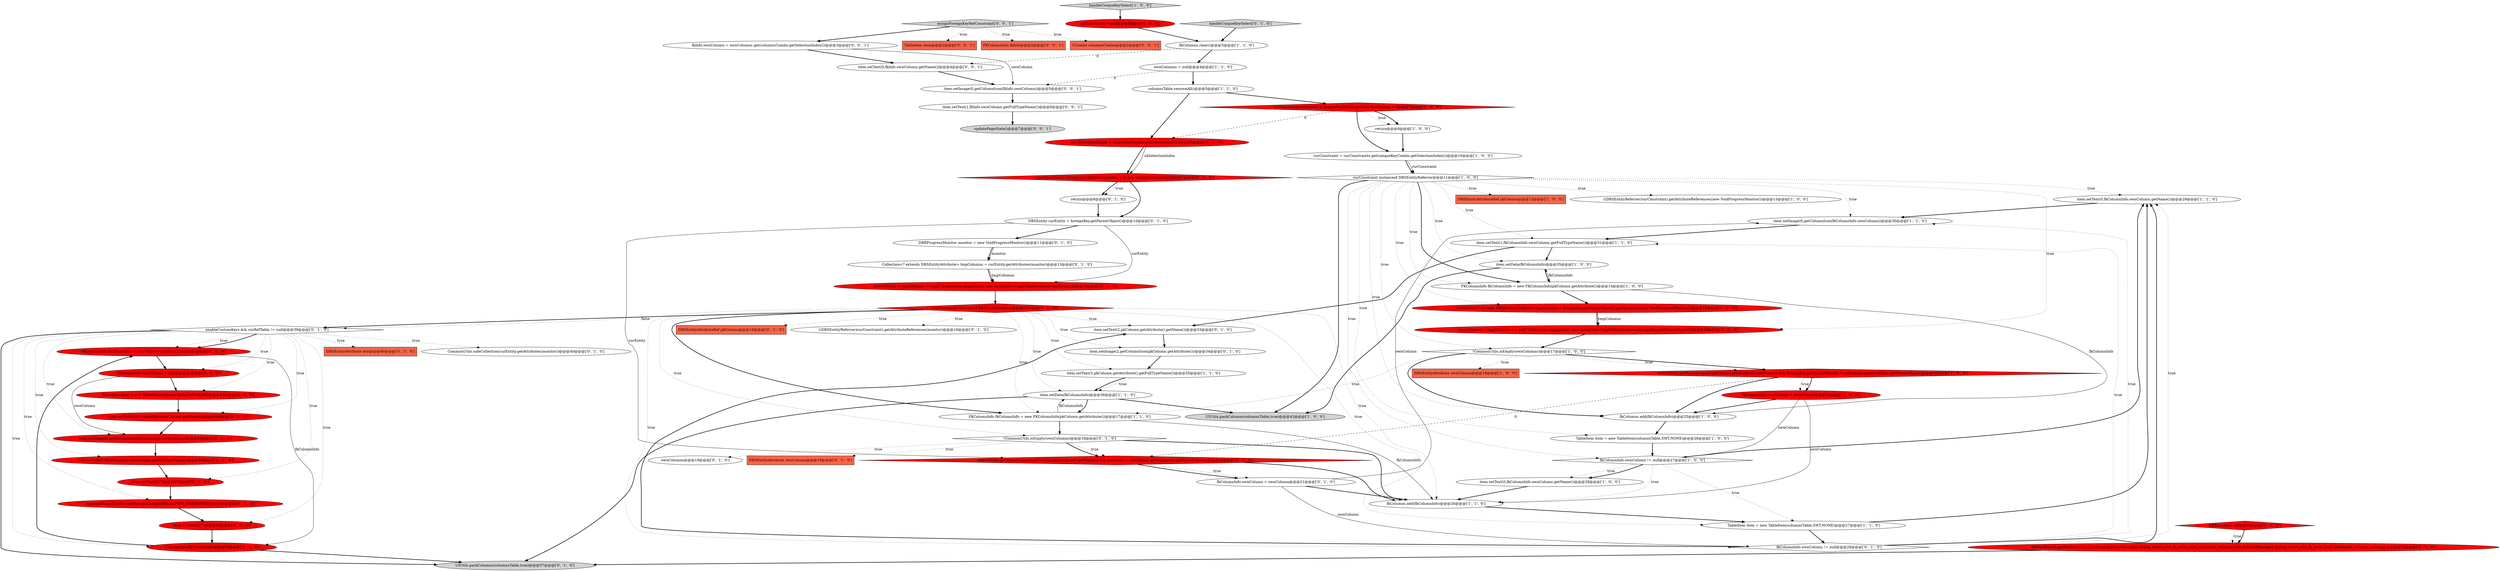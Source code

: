 digraph {
9 [style = filled, label = "item.setText(0,fkColumnInfo.ownColumn.getName())@@@29@@@['1', '1', '0']", fillcolor = white, shape = ellipse image = "AAA0AAABBB1BBB"];
55 [style = filled, label = "Collection<? extends DBSEntityAttribute> tmpColumns = curEntity.getAttributes(monitor)@@@13@@@['0', '1', '0']", fillcolor = white, shape = ellipse image = "AAA0AAABBB2BBB"];
61 [style = filled, label = "DBSEntityAttribute ownColumn@@@19@@@['0', '1', '0']", fillcolor = tomato, shape = box image = "AAA0AAABBB2BBB"];
49 [style = filled, label = "FKColumnInfo fkColumnInfo = new FKColumnInfo(null)@@@41@@@['0', '1', '0']", fillcolor = red, shape = ellipse image = "AAA1AAABBB2BBB"];
69 [style = filled, label = "CCombo columnsCombo@@@2@@@['0', '0', '1']", fillcolor = tomato, shape = box image = "AAA0AAABBB3BBB"];
29 [style = filled, label = "curConstraint = curConstraints.get(uniqueKeyCombo.getSelectionIndex())@@@10@@@['1', '0', '0']", fillcolor = white, shape = ellipse image = "AAA0AAABBB1BBB"];
36 [style = filled, label = "fkColumnInfo.ownColumn = ownColumn@@@21@@@['0', '1', '0']", fillcolor = white, shape = ellipse image = "AAA0AAABBB2BBB"];
25 [style = filled, label = "curConstraints.isEmpty() || uniqueKeyCombo.getSelectionIndex() < 0@@@7@@@['1', '0', '0']", fillcolor = red, shape = diamond image = "AAA1AAABBB1BBB"];
70 [style = filled, label = "fkInfo.ownColumn = ownColumns.get(columnsCombo.getSelectionIndex())@@@3@@@['0', '0', '1']", fillcolor = white, shape = ellipse image = "AAA0AAABBB3BBB"];
57 [style = filled, label = "TableItem item = new TableItem(columnsTable,SWT.NONE)@@@43@@@['0', '1', '0']", fillcolor = red, shape = ellipse image = "AAA1AAABBB2BBB"];
0 [style = filled, label = "TableItem item = new TableItem(columnsTable,SWT.NONE)@@@27@@@['1', '1', '0']", fillcolor = white, shape = ellipse image = "AAA0AAABBB1BBB"];
50 [style = filled, label = "item.setText(2,pkColumn.getAttribute().getName())@@@33@@@['0', '1', '0']", fillcolor = white, shape = ellipse image = "AAA0AAABBB2BBB"];
16 [style = filled, label = "FKColumnInfo fkColumnInfo = new FKColumnInfo(pkColumn.getAttribute())@@@17@@@['1', '1', '0']", fillcolor = white, shape = ellipse image = "AAA0AAABBB1BBB"];
23 [style = filled, label = "item.setData(fkColumnInfo)@@@35@@@['1', '0', '0']", fillcolor = white, shape = ellipse image = "AAA0AAABBB1BBB"];
31 [style = filled, label = "fkColumns.clear()@@@3@@@['1', '1', '0']", fillcolor = white, shape = ellipse image = "AAA0AAABBB1BBB"];
22 [style = filled, label = "fkColumnInfo.ownColumn = ownColumn@@@20@@@['1', '0', '0']", fillcolor = red, shape = ellipse image = "AAA1AAABBB1BBB"];
52 [style = filled, label = "fkColumnInfo.ownColumn = attr@@@42@@@['0', '1', '0']", fillcolor = red, shape = ellipse image = "AAA1AAABBB2BBB"];
13 [style = filled, label = "DBSEntityAttributeRef pkColumn@@@13@@@['1', '0', '0']", fillcolor = tomato, shape = box image = "AAA0AAABBB1BBB"];
18 [style = filled, label = "item.setImage(0,getColumnIcon(fkColumnInfo.ownColumn))@@@30@@@['1', '1', '0']", fillcolor = white, shape = ellipse image = "AAA0AAABBB1BBB"];
56 [style = filled, label = "UIUtils.packColumns(columnsTable,true)@@@57@@@['0', '1', '0']", fillcolor = lightgray, shape = ellipse image = "AAA0AAABBB2BBB"];
68 [style = filled, label = "TableItem item@@@2@@@['0', '0', '1']", fillcolor = tomato, shape = box image = "AAA0AAABBB3BBB"];
45 [style = filled, label = "(curConstraints.isEmpty() || ukSelectionIndex < 0) && !enableCustomKeys@@@7@@@['0', '1', '0']", fillcolor = red, shape = diamond image = "AAA1AAABBB2BBB"];
1 [style = filled, label = "columnsTable.removeAll()@@@5@@@['1', '1', '0']", fillcolor = white, shape = ellipse image = "AAA0AAABBB1BBB"];
27 [style = filled, label = "Collection<? extends DBSEntityAttribute> tmpColumns = foreignKey.getParentObject().getAttributes(new VoidProgressMonitor())@@@15@@@['1', '0', '0']", fillcolor = red, shape = ellipse image = "AAA1AAABBB1BBB"];
21 [style = filled, label = "ownColumn.getName().equals(pkColumn.getAttribute().getName()) && foreignKey.getParentObject() != pkColumn.getAttribute().getParentObject()@@@19@@@['1', '0', '0']", fillcolor = red, shape = diamond image = "AAA1AAABBB1BBB"];
53 [style = filled, label = "item.setText(0,fkColumnInfo.ownColumn.getName())@@@44@@@['0', '1', '0']", fillcolor = red, shape = ellipse image = "AAA1AAABBB2BBB"];
46 [style = filled, label = "curConstraint instanceof DBSEntityReferrer@@@15@@@['0', '1', '0']", fillcolor = red, shape = diamond image = "AAA1AAABBB2BBB"];
58 [style = filled, label = "item.setText(1,fkColumnInfo.ownColumn.getFullTypeName())@@@46@@@['0', '1', '0']", fillcolor = red, shape = ellipse image = "AAA1AAABBB2BBB"];
20 [style = filled, label = "curConstraint instanceof DBSEntityReferrer@@@11@@@['1', '0', '0']", fillcolor = white, shape = diamond image = "AAA0AAABBB1BBB"];
3 [style = filled, label = "fkColumns.add(fkColumnInfo)@@@26@@@['1', '1', '0']", fillcolor = white, shape = ellipse image = "AAA0AAABBB1BBB"];
43 [style = filled, label = "DBSEntityAttributeRef pkColumn@@@16@@@['0', '1', '0']", fillcolor = tomato, shape = box image = "AAA1AAABBB2BBB"];
66 [style = filled, label = "DBSEntity curEntity = foreignKey.getParentObject()@@@10@@@['0', '1', '0']", fillcolor = white, shape = ellipse image = "AAA0AAABBB2BBB"];
40 [style = filled, label = "item.setImage(0,getColumnIcon(fkColumnInfo.ownColumn))@@@45@@@['0', '1', '0']", fillcolor = red, shape = ellipse image = "AAA1AAABBB2BBB"];
41 [style = filled, label = "DBSEntityAttribute attr@@@40@@@['0', '1', '0']", fillcolor = tomato, shape = box image = "AAA0AAABBB2BBB"];
38 [style = filled, label = "DBException e@@@54@@@['0', '1', '0']", fillcolor = red, shape = diamond image = "AAA1AAABBB2BBB"];
14 [style = filled, label = "item.setText(1,fkColumnInfo.ownColumn.getFullTypeName())@@@31@@@['1', '1', '0']", fillcolor = white, shape = ellipse image = "AAA0AAABBB1BBB"];
11 [style = filled, label = "FKColumnInfo fkColumnInfo = new FKColumnInfo(pkColumn.getAttribute())@@@14@@@['1', '0', '0']", fillcolor = white, shape = ellipse image = "AAA0AAABBB1BBB"];
62 [style = filled, label = "ownColumn.getName().equals(pkColumn.getAttribute().getName()) && curEntity != pkColumn.getAttribute().getParentObject()@@@20@@@['0', '1', '0']", fillcolor = red, shape = diamond image = "AAA1AAABBB2BBB"];
17 [style = filled, label = "UIUtils.packColumns(columnsTable,true)@@@42@@@['1', '0', '0']", fillcolor = lightgray, shape = ellipse image = "AAA0AAABBB1BBB"];
63 [style = filled, label = "return@@@8@@@['0', '1', '0']", fillcolor = white, shape = ellipse image = "AAA0AAABBB2BBB"];
75 [style = filled, label = "assignForeignKeyRefConstraint['0', '0', '1']", fillcolor = lightgray, shape = diamond image = "AAA0AAABBB3BBB"];
59 [style = filled, label = "ownColumns = tmpColumns == null? Collections.emptyList(): new ArrayList<>(getValidAttributes(curEntity))@@@14@@@['0', '1', '0']", fillcolor = red, shape = ellipse image = "AAA1AAABBB2BBB"];
65 [style = filled, label = "int ukSelectionIndex = uniqueKeyCombo.getSelectionIndex()@@@6@@@['0', '1', '0']", fillcolor = red, shape = ellipse image = "AAA1AAABBB2BBB"];
73 [style = filled, label = "item.setText(0,fkInfo.ownColumn.getName())@@@4@@@['0', '0', '1']", fillcolor = white, shape = ellipse image = "AAA0AAABBB3BBB"];
6 [style = filled, label = "TableItem item = new TableItem(columnsTable,SWT.NONE)@@@26@@@['1', '0', '0']", fillcolor = white, shape = ellipse image = "AAA0AAABBB1BBB"];
37 [style = filled, label = "item.setText(2,\"\")@@@47@@@['0', '1', '0']", fillcolor = red, shape = ellipse image = "AAA1AAABBB2BBB"];
47 [style = filled, label = "item.setImage(2,DBeaverIcons.getImage(DBIcon.TYPE_UNKNOWN))@@@48@@@['0', '1', '0']", fillcolor = red, shape = ellipse image = "AAA1AAABBB2BBB"];
67 [style = filled, label = "FKColumnInfo fkInfo@@@2@@@['0', '0', '1']", fillcolor = tomato, shape = box image = "AAA0AAABBB3BBB"];
7 [style = filled, label = "((DBSEntityReferrer)curConstraint).getAttributeReferences(new VoidProgressMonitor())@@@13@@@['1', '0', '0']", fillcolor = white, shape = ellipse image = "AAA0AAABBB1BBB"];
10 [style = filled, label = "fkColumns.add(fkColumnInfo)@@@25@@@['1', '0', '0']", fillcolor = white, shape = ellipse image = "AAA0AAABBB1BBB"];
8 [style = filled, label = "item.setData(fkColumnInfo)@@@36@@@['1', '1', '0']", fillcolor = white, shape = ellipse image = "AAA0AAABBB1BBB"];
15 [style = filled, label = "DBSEntityAttribute ownColumn@@@18@@@['1', '0', '0']", fillcolor = tomato, shape = box image = "AAA0AAABBB1BBB"];
44 [style = filled, label = "item.setImage(2,getColumnIcon(pkColumn.getAttribute()))@@@34@@@['0', '1', '0']", fillcolor = white, shape = ellipse image = "AAA0AAABBB2BBB"];
72 [style = filled, label = "item.setText(1,fkInfo.ownColumn.getFullTypeName())@@@6@@@['0', '0', '1']", fillcolor = white, shape = ellipse image = "AAA0AAABBB3BBB"];
2 [style = filled, label = "fkColumnInfo.ownColumn != null@@@27@@@['1', '0', '0']", fillcolor = white, shape = diamond image = "AAA0AAABBB1BBB"];
5 [style = filled, label = "!CommonUtils.isEmpty(ownColumns)@@@17@@@['1', '0', '0']", fillcolor = white, shape = diamond image = "AAA0AAABBB1BBB"];
12 [style = filled, label = "curConstraint = null@@@3@@@['1', '0', '0']", fillcolor = red, shape = ellipse image = "AAA1AAABBB1BBB"];
32 [style = filled, label = "enableCustomKeys && curRefTable != null@@@39@@@['0', '1', '0']", fillcolor = white, shape = diamond image = "AAA0AAABBB2BBB"];
71 [style = filled, label = "item.setImage(0,getColumnIcon(fkInfo.ownColumn))@@@5@@@['0', '0', '1']", fillcolor = white, shape = ellipse image = "AAA0AAABBB3BBB"];
39 [style = filled, label = "fkColumnInfo.ownColumn != null@@@28@@@['0', '1', '0']", fillcolor = white, shape = diamond image = "AAA0AAABBB2BBB"];
4 [style = filled, label = "ownColumns = tmpColumns == null? Collections.emptyList(): new ArrayList<>(getValidAttributes(foreignKey.getParentObject()))@@@16@@@['1', '0', '0']", fillcolor = red, shape = ellipse image = "AAA1AAABBB1BBB"];
34 [style = filled, label = "((DBSEntityReferrer)curConstraint).getAttributeReferences(monitor)@@@16@@@['0', '1', '0']", fillcolor = white, shape = ellipse image = "AAA0AAABBB2BBB"];
24 [style = filled, label = "return@@@8@@@['1', '0', '0']", fillcolor = white, shape = ellipse image = "AAA0AAABBB1BBB"];
42 [style = filled, label = "!CommonUtils.isEmpty(ownColumns)@@@18@@@['0', '1', '0']", fillcolor = white, shape = diamond image = "AAA0AAABBB2BBB"];
30 [style = filled, label = "item.setText(0,fkColumnInfo.ownColumn.getName())@@@28@@@['1', '0', '0']", fillcolor = white, shape = ellipse image = "AAA0AAABBB1BBB"];
33 [style = filled, label = "ownColumns@@@19@@@['0', '1', '0']", fillcolor = white, shape = ellipse image = "AAA0AAABBB2BBB"];
35 [style = filled, label = "DBRProgressMonitor monitor = new VoidProgressMonitor()@@@11@@@['0', '1', '0']", fillcolor = white, shape = ellipse image = "AAA0AAABBB2BBB"];
54 [style = filled, label = "CommonUtils.safeCollection(curEntity.getAttributes(monitor))@@@40@@@['0', '1', '0']", fillcolor = white, shape = ellipse image = "AAA0AAABBB2BBB"];
64 [style = filled, label = "item.setText(3,\"\")@@@49@@@['0', '1', '0']", fillcolor = red, shape = ellipse image = "AAA1AAABBB2BBB"];
51 [style = filled, label = "handleUniqueKeySelect['0', '1', '0']", fillcolor = lightgray, shape = diamond image = "AAA0AAABBB2BBB"];
28 [style = filled, label = "ownColumns = null@@@4@@@['1', '1', '0']", fillcolor = white, shape = ellipse image = "AAA0AAABBB1BBB"];
74 [style = filled, label = "updatePageState()@@@7@@@['0', '0', '1']", fillcolor = lightgray, shape = ellipse image = "AAA0AAABBB3BBB"];
60 [style = filled, label = "item.setData(fkColumnInfo)@@@50@@@['0', '1', '0']", fillcolor = red, shape = ellipse image = "AAA1AAABBB2BBB"];
19 [style = filled, label = "handleUniqueKeySelect['1', '0', '0']", fillcolor = lightgray, shape = diamond image = "AAA0AAABBB1BBB"];
48 [style = filled, label = "DBWorkbench.getPlatformUI().showError(EditorsMessages.dialog_struct_edit_fk_error_load_constraint_columns_title,EditorsMessages.dialog_struct_edit_fk_error_load_constraint_columns_message,e)@@@55@@@['0', '1', '0']", fillcolor = red, shape = ellipse image = "AAA1AAABBB2BBB"];
26 [style = filled, label = "item.setText(3,pkColumn.getAttribute().getFullTypeName())@@@35@@@['1', '1', '0']", fillcolor = white, shape = ellipse image = "AAA0AAABBB1BBB"];
8->16 [style = bold, label=""];
21->10 [style = bold, label=""];
62->3 [style = bold, label=""];
45->63 [style = dotted, label="true"];
20->11 [style = dotted, label="true"];
42->62 [style = dotted, label="true"];
35->55 [style = bold, label=""];
39->9 [style = bold, label=""];
50->44 [style = bold, label=""];
27->4 [style = solid, label="tmpColumns"];
31->73 [style = dashed, label="0"];
39->18 [style = dotted, label="true"];
75->67 [style = dotted, label="true"];
20->27 [style = dotted, label="true"];
25->29 [style = bold, label=""];
36->39 [style = solid, label="ownColumn"];
70->73 [style = bold, label=""];
75->68 [style = dotted, label="true"];
63->66 [style = bold, label=""];
45->66 [style = bold, label=""];
38->48 [style = dotted, label="true"];
11->10 [style = solid, label="fkColumnInfo"];
20->18 [style = dotted, label="true"];
42->3 [style = bold, label=""];
73->71 [style = bold, label=""];
46->0 [style = dotted, label="true"];
42->33 [style = dotted, label="true"];
23->17 [style = bold, label=""];
16->42 [style = bold, label=""];
20->13 [style = dotted, label="true"];
32->37 [style = dotted, label="true"];
32->54 [style = dotted, label="true"];
16->8 [style = solid, label="fkColumnInfo"];
64->60 [style = bold, label=""];
39->50 [style = bold, label=""];
2->3 [style = dotted, label="true"];
32->56 [style = bold, label=""];
5->10 [style = bold, label=""];
47->64 [style = bold, label=""];
39->9 [style = dotted, label="true"];
2->0 [style = dotted, label="true"];
65->45 [style = bold, label=""];
45->63 [style = bold, label=""];
19->12 [style = bold, label=""];
55->59 [style = bold, label=""];
32->49 [style = dotted, label="true"];
32->60 [style = dotted, label="true"];
32->49 [style = bold, label=""];
66->62 [style = solid, label="curEntity"];
46->3 [style = dotted, label="true"];
21->22 [style = dotted, label="true"];
2->9 [style = bold, label=""];
65->45 [style = solid, label="ukSelectionIndex"];
66->35 [style = bold, label=""];
3->0 [style = bold, label=""];
6->2 [style = bold, label=""];
11->23 [style = solid, label="fkColumnInfo"];
8->17 [style = bold, label=""];
5->21 [style = bold, label=""];
20->5 [style = dotted, label="true"];
25->24 [style = bold, label=""];
29->20 [style = bold, label=""];
32->58 [style = dotted, label="true"];
46->16 [style = dotted, label="true"];
21->22 [style = bold, label=""];
32->47 [style = dotted, label="true"];
20->10 [style = dotted, label="true"];
75->69 [style = dotted, label="true"];
28->71 [style = dashed, label="0"];
31->28 [style = bold, label=""];
57->53 [style = bold, label=""];
12->31 [style = bold, label=""];
20->6 [style = dotted, label="true"];
59->46 [style = bold, label=""];
62->36 [style = bold, label=""];
0->39 [style = bold, label=""];
60->56 [style = bold, label=""];
37->47 [style = bold, label=""];
52->40 [style = solid, label="ownColumn"];
26->8 [style = dotted, label="true"];
46->16 [style = bold, label=""];
42->61 [style = dotted, label="true"];
70->71 [style = solid, label="ownColumn"];
20->9 [style = dotted, label="true"];
22->2 [style = solid, label="ownColumn"];
32->57 [style = dotted, label="true"];
62->36 [style = dotted, label="true"];
20->14 [style = dotted, label="true"];
58->37 [style = bold, label=""];
53->40 [style = bold, label=""];
25->24 [style = dotted, label="true"];
32->53 [style = dotted, label="true"];
26->8 [style = bold, label=""];
2->30 [style = dotted, label="true"];
46->8 [style = dotted, label="true"];
20->7 [style = dotted, label="true"];
38->48 [style = bold, label=""];
5->15 [style = dotted, label="true"];
10->6 [style = bold, label=""];
49->60 [style = solid, label="fkColumnInfo"];
39->14 [style = dotted, label="true"];
71->72 [style = bold, label=""];
60->49 [style = bold, label=""];
9->18 [style = bold, label=""];
14->23 [style = bold, label=""];
30->3 [style = bold, label=""];
20->4 [style = dotted, label="true"];
46->50 [style = dotted, label="true"];
20->23 [style = dotted, label="true"];
5->16 [style = dotted, label="true"];
22->10 [style = bold, label=""];
14->50 [style = bold, label=""];
5->21 [style = dotted, label="true"];
32->52 [style = dotted, label="true"];
66->59 [style = solid, label="curEntity"];
42->62 [style = bold, label=""];
23->11 [style = bold, label=""];
1->65 [style = bold, label=""];
46->32 [style = bold, label=""];
1->25 [style = bold, label=""];
4->5 [style = bold, label=""];
20->11 [style = bold, label=""];
75->70 [style = bold, label=""];
35->55 [style = solid, label="monitor"];
21->62 [style = dashed, label="0"];
55->59 [style = solid, label="tmpColumns"];
8->56 [style = bold, label=""];
0->9 [style = bold, label=""];
20->17 [style = bold, label=""];
72->74 [style = bold, label=""];
32->64 [style = dotted, label="true"];
48->56 [style = bold, label=""];
32->41 [style = dotted, label="true"];
36->18 [style = solid, label="ownColumn"];
46->44 [style = dotted, label="true"];
28->1 [style = bold, label=""];
24->29 [style = bold, label=""];
32->40 [style = dotted, label="true"];
22->3 [style = solid, label="ownColumn"];
25->65 [style = dashed, label="0"];
46->26 [style = dotted, label="true"];
27->4 [style = bold, label=""];
46->34 [style = dotted, label="true"];
29->20 [style = solid, label="curConstraint"];
49->52 [style = bold, label=""];
44->26 [style = bold, label=""];
16->3 [style = solid, label="fkColumnInfo"];
46->39 [style = dotted, label="true"];
46->42 [style = dotted, label="true"];
20->2 [style = dotted, label="true"];
46->32 [style = dotted, label="false"];
51->31 [style = bold, label=""];
52->57 [style = bold, label=""];
2->30 [style = bold, label=""];
46->43 [style = dotted, label="true"];
18->14 [style = bold, label=""];
11->27 [style = bold, label=""];
40->58 [style = bold, label=""];
36->3 [style = bold, label=""];
}
